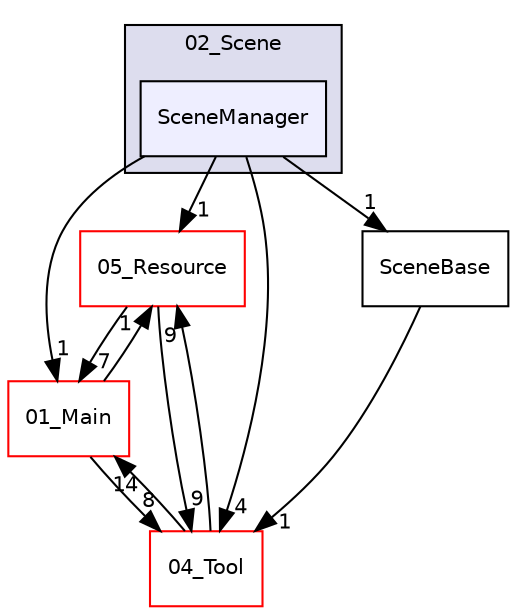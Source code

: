 digraph "C:/HAL/PG関係/03_作成プログラム/03_HAL授業/就職作品/Project/source/02_Scene/SceneManager" {
  compound=true
  node [ fontsize="10", fontname="Helvetica"];
  edge [ labelfontsize="10", labelfontname="Helvetica"];
  subgraph clusterdir_153dde92bfee5403e93b1534741876d0 {
    graph [ bgcolor="#ddddee", pencolor="black", label="02_Scene" fontname="Helvetica", fontsize="10", URL="dir_153dde92bfee5403e93b1534741876d0.html"]
  dir_8aa962ecbf640e466ad96d63abe85453 [shape=box, label="SceneManager", style="filled", fillcolor="#eeeeff", pencolor="black", URL="dir_8aa962ecbf640e466ad96d63abe85453.html"];
  }
  dir_6e58c436369e4a795ef16d3c489c4702 [shape=box label="05_Resource" fillcolor="white" style="filled" color="red" URL="dir_6e58c436369e4a795ef16d3c489c4702.html"];
  dir_b2ee2f4b37d8460d9f5246ffd8c74e11 [shape=box label="01_Main" fillcolor="white" style="filled" color="red" URL="dir_b2ee2f4b37d8460d9f5246ffd8c74e11.html"];
  dir_48bb4aacea20c6a8378e1408d864b090 [shape=box label="04_Tool" fillcolor="white" style="filled" color="red" URL="dir_48bb4aacea20c6a8378e1408d864b090.html"];
  dir_b3919f6d615a3952fcf5dafaeefedb63 [shape=box label="SceneBase" URL="dir_b3919f6d615a3952fcf5dafaeefedb63.html"];
  dir_6e58c436369e4a795ef16d3c489c4702->dir_b2ee2f4b37d8460d9f5246ffd8c74e11 [headlabel="7", labeldistance=1.5 headhref="dir_000158_000001.html"];
  dir_6e58c436369e4a795ef16d3c489c4702->dir_48bb4aacea20c6a8378e1408d864b090 [headlabel="9", labeldistance=1.5 headhref="dir_000158_000080.html"];
  dir_b2ee2f4b37d8460d9f5246ffd8c74e11->dir_6e58c436369e4a795ef16d3c489c4702 [headlabel="1", labeldistance=1.5 headhref="dir_000001_000158.html"];
  dir_b2ee2f4b37d8460d9f5246ffd8c74e11->dir_48bb4aacea20c6a8378e1408d864b090 [headlabel="8", labeldistance=1.5 headhref="dir_000001_000080.html"];
  dir_8aa962ecbf640e466ad96d63abe85453->dir_6e58c436369e4a795ef16d3c489c4702 [headlabel="1", labeldistance=1.5 headhref="dir_000012_000158.html"];
  dir_8aa962ecbf640e466ad96d63abe85453->dir_b2ee2f4b37d8460d9f5246ffd8c74e11 [headlabel="1", labeldistance=1.5 headhref="dir_000012_000001.html"];
  dir_8aa962ecbf640e466ad96d63abe85453->dir_48bb4aacea20c6a8378e1408d864b090 [headlabel="4", labeldistance=1.5 headhref="dir_000012_000080.html"];
  dir_8aa962ecbf640e466ad96d63abe85453->dir_b3919f6d615a3952fcf5dafaeefedb63 [headlabel="1", labeldistance=1.5 headhref="dir_000012_000011.html"];
  dir_48bb4aacea20c6a8378e1408d864b090->dir_6e58c436369e4a795ef16d3c489c4702 [headlabel="9", labeldistance=1.5 headhref="dir_000080_000158.html"];
  dir_48bb4aacea20c6a8378e1408d864b090->dir_b2ee2f4b37d8460d9f5246ffd8c74e11 [headlabel="14", labeldistance=1.5 headhref="dir_000080_000001.html"];
  dir_b3919f6d615a3952fcf5dafaeefedb63->dir_48bb4aacea20c6a8378e1408d864b090 [headlabel="1", labeldistance=1.5 headhref="dir_000011_000080.html"];
}
